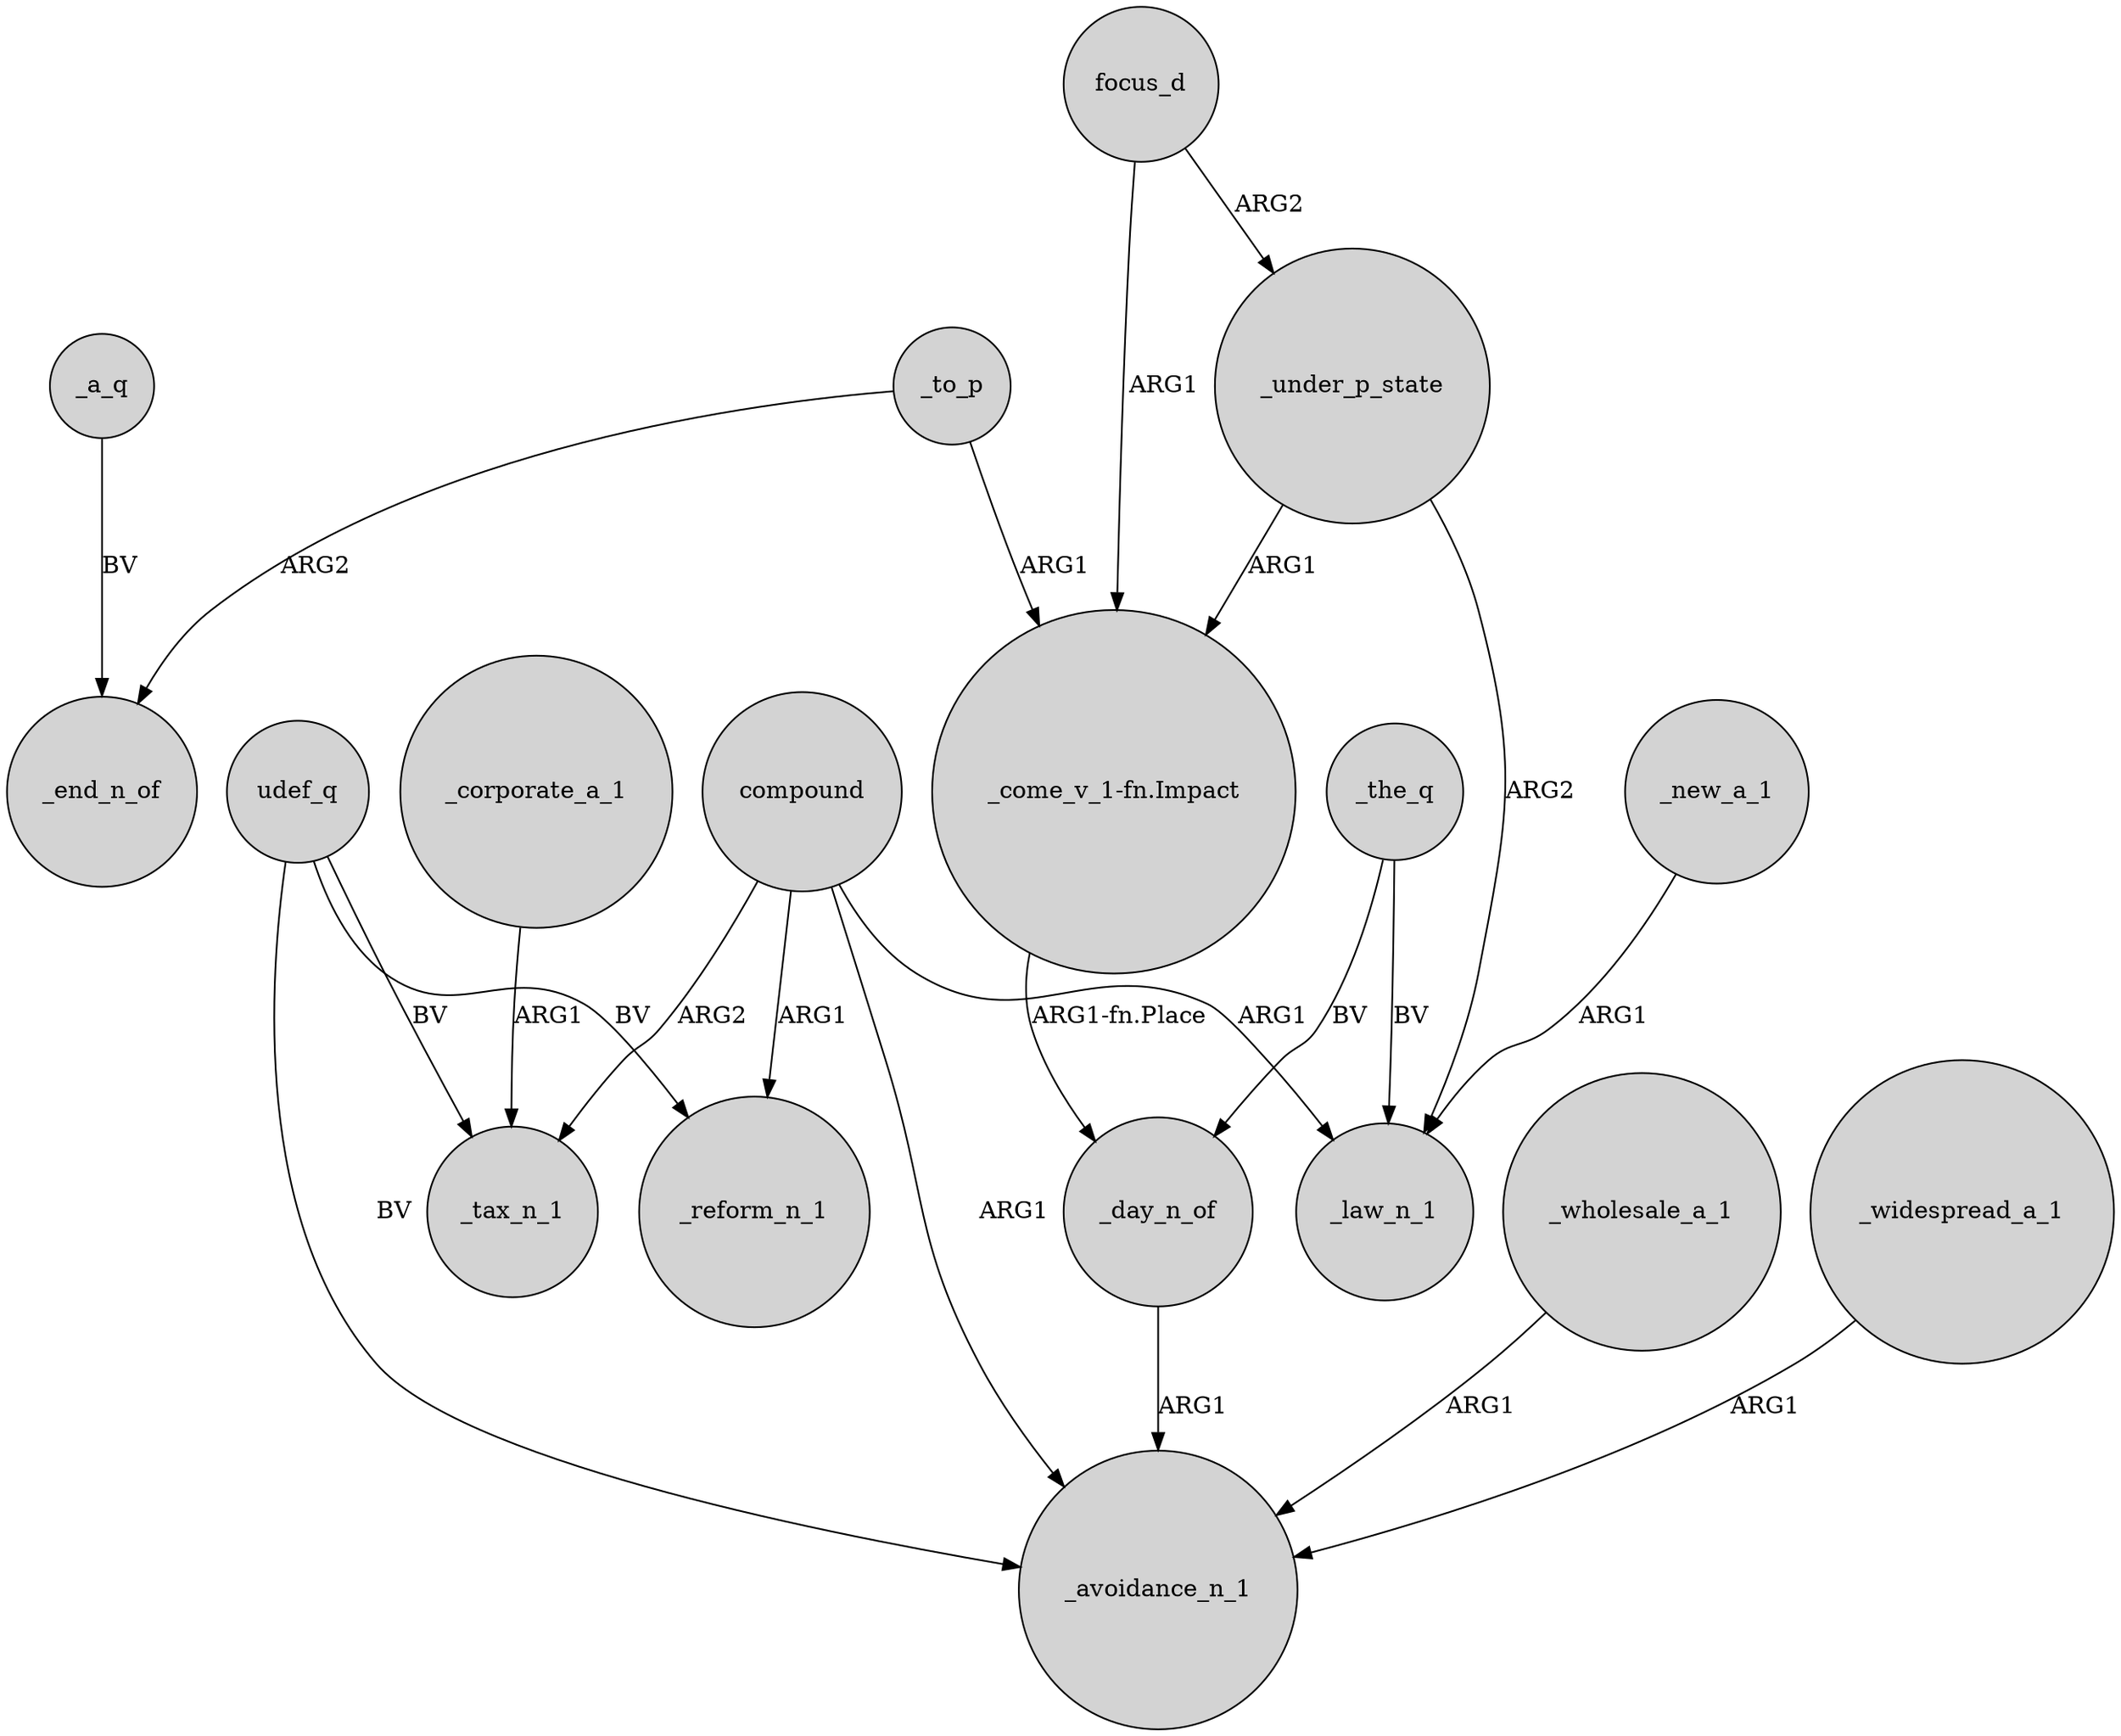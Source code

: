 digraph {
	node [shape=circle style=filled]
	_a_q -> _end_n_of [label=BV]
	_under_p_state -> "_come_v_1-fn.Impact" [label=ARG1]
	_day_n_of -> _avoidance_n_1 [label=ARG1]
	_to_p -> _end_n_of [label=ARG2]
	_new_a_1 -> _law_n_1 [label=ARG1]
	focus_d -> "_come_v_1-fn.Impact" [label=ARG1]
	udef_q -> _tax_n_1 [label=BV]
	_corporate_a_1 -> _tax_n_1 [label=ARG1]
	_the_q -> _law_n_1 [label=BV]
	_the_q -> _day_n_of [label=BV]
	udef_q -> _reform_n_1 [label=BV]
	compound -> _tax_n_1 [label=ARG2]
	_wholesale_a_1 -> _avoidance_n_1 [label=ARG1]
	_to_p -> "_come_v_1-fn.Impact" [label=ARG1]
	udef_q -> _avoidance_n_1 [label=BV]
	_widespread_a_1 -> _avoidance_n_1 [label=ARG1]
	focus_d -> _under_p_state [label=ARG2]
	compound -> _reform_n_1 [label=ARG1]
	_under_p_state -> _law_n_1 [label=ARG2]
	compound -> _law_n_1 [label=ARG1]
	compound -> _avoidance_n_1 [label=ARG1]
	"_come_v_1-fn.Impact" -> _day_n_of [label="ARG1-fn.Place"]
}
